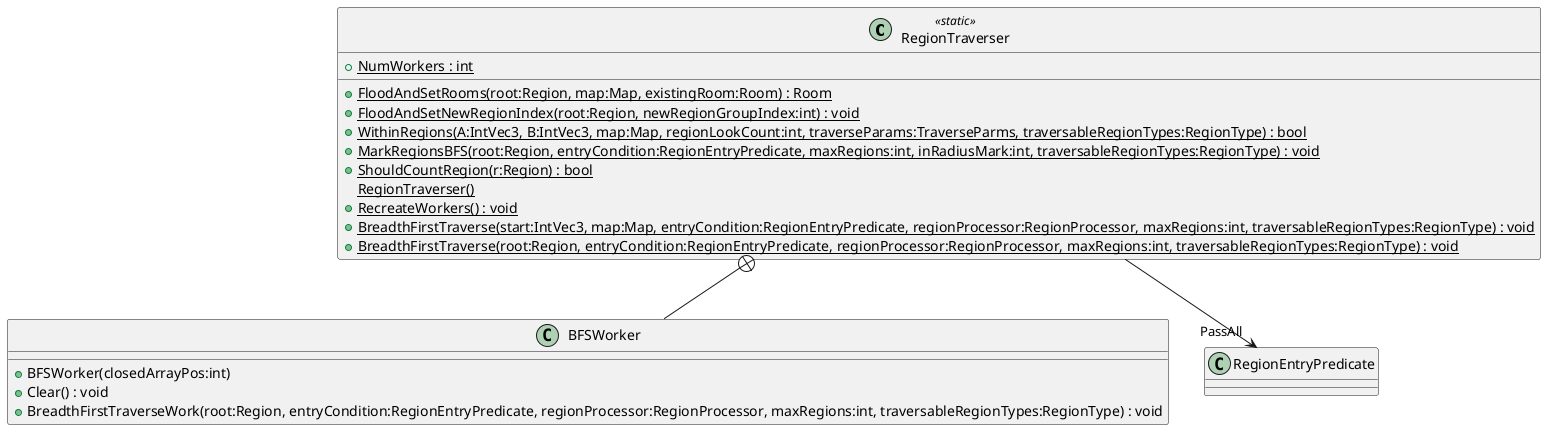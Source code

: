@startuml
class RegionTraverser <<static>> {
    + {static} NumWorkers : int
    + {static} FloodAndSetRooms(root:Region, map:Map, existingRoom:Room) : Room
    + {static} FloodAndSetNewRegionIndex(root:Region, newRegionGroupIndex:int) : void
    + {static} WithinRegions(A:IntVec3, B:IntVec3, map:Map, regionLookCount:int, traverseParams:TraverseParms, traversableRegionTypes:RegionType) : bool
    + {static} MarkRegionsBFS(root:Region, entryCondition:RegionEntryPredicate, maxRegions:int, inRadiusMark:int, traversableRegionTypes:RegionType) : void
    + {static} ShouldCountRegion(r:Region) : bool
    {static} RegionTraverser()
    + {static} RecreateWorkers() : void
    + {static} BreadthFirstTraverse(start:IntVec3, map:Map, entryCondition:RegionEntryPredicate, regionProcessor:RegionProcessor, maxRegions:int, traversableRegionTypes:RegionType) : void
    + {static} BreadthFirstTraverse(root:Region, entryCondition:RegionEntryPredicate, regionProcessor:RegionProcessor, maxRegions:int, traversableRegionTypes:RegionType) : void
}
class BFSWorker {
    + BFSWorker(closedArrayPos:int)
    + Clear() : void
    + BreadthFirstTraverseWork(root:Region, entryCondition:RegionEntryPredicate, regionProcessor:RegionProcessor, maxRegions:int, traversableRegionTypes:RegionType) : void
}
RegionTraverser --> "PassAll" RegionEntryPredicate
RegionTraverser +-- BFSWorker
@enduml
